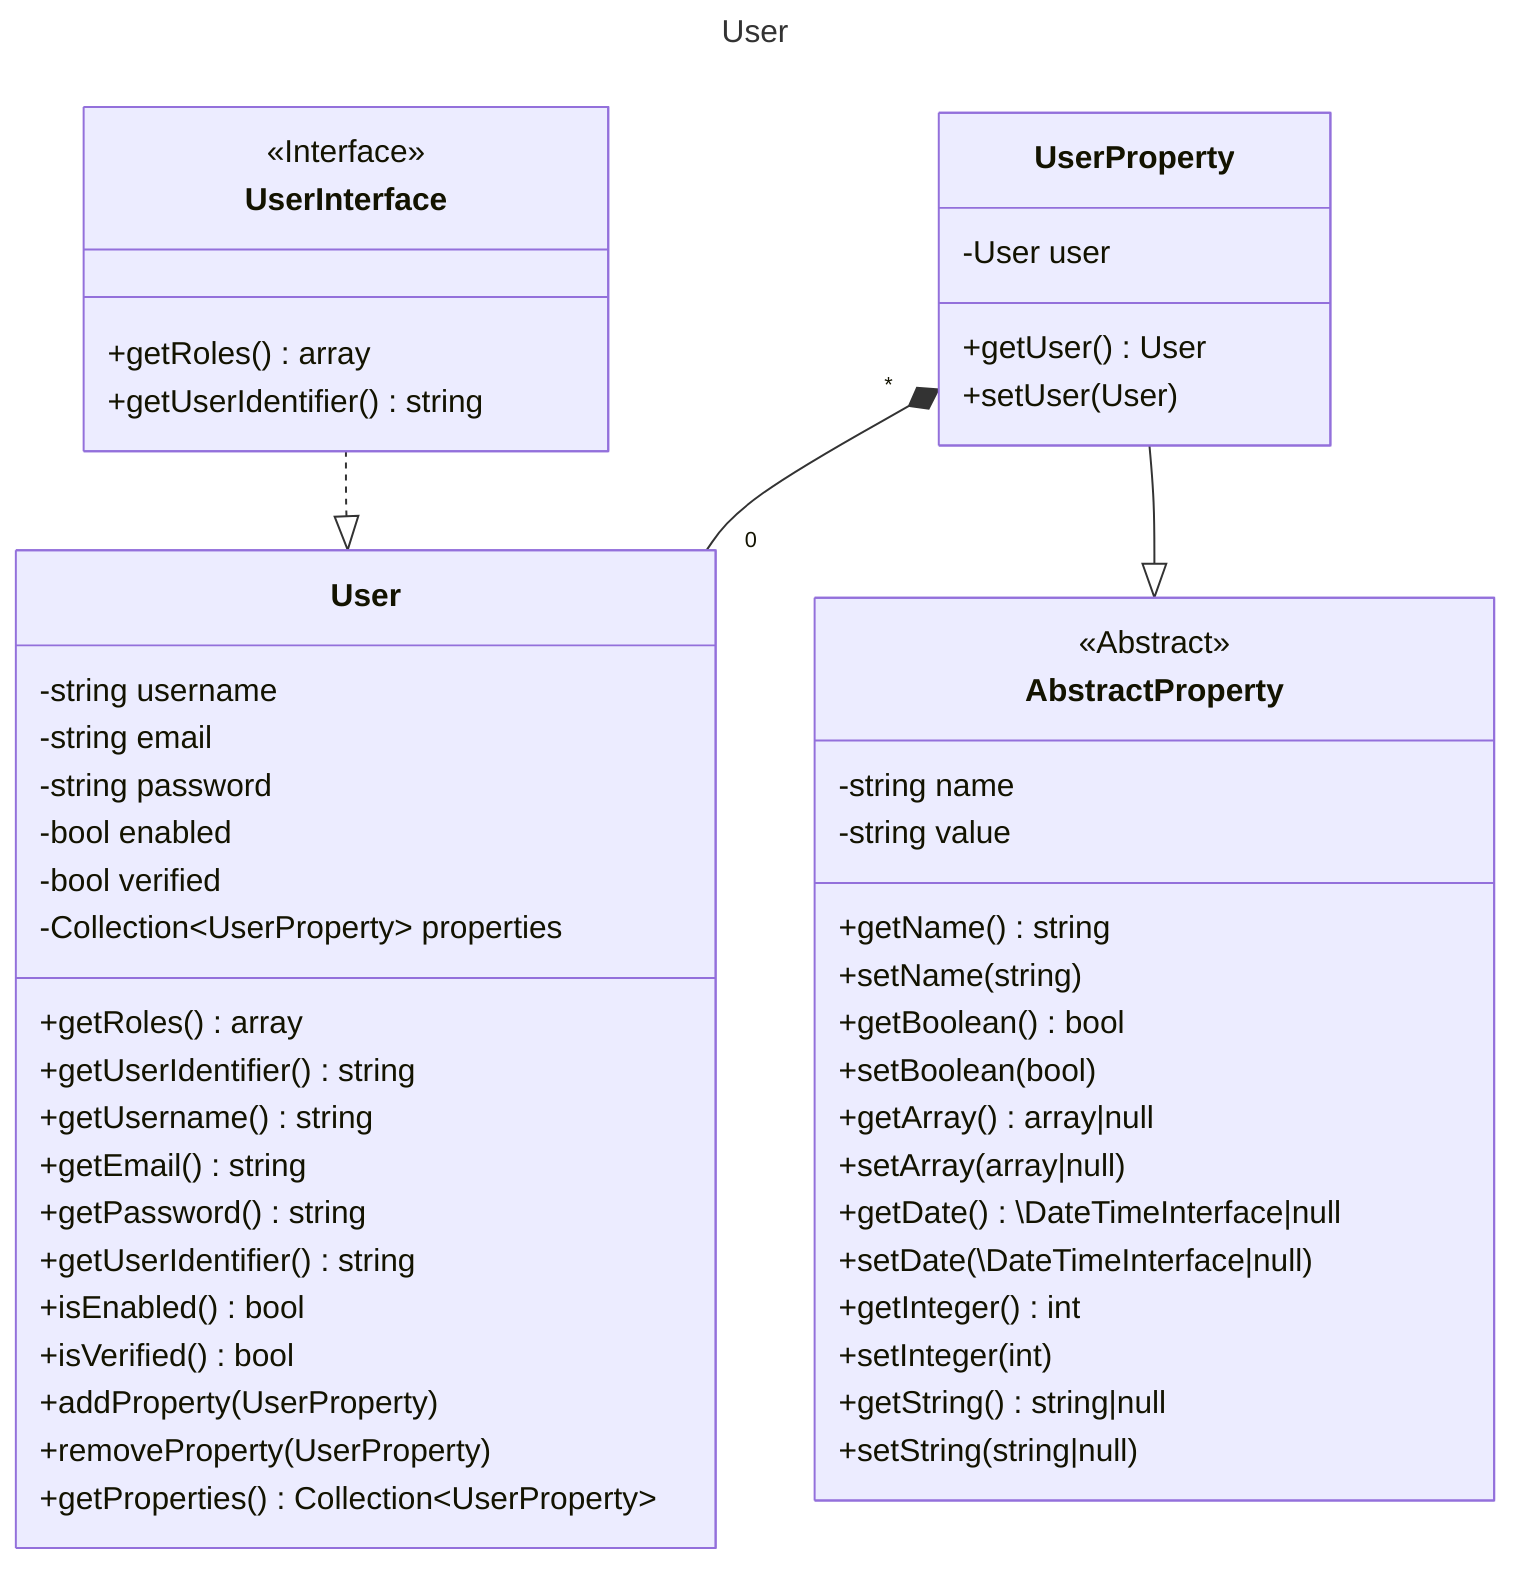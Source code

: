 ---
title: User
---
classDiagram
    direction BT

    class UserInterface {
        <<Interface>>
        +getRoles() array
        +getUserIdentifier() string
    }

    class User {
        -string username
        -string email
        -string password
        -bool enabled
        -bool verified
        -Collection~UserProperty~ properties
        +getRoles() array
        +getUserIdentifier() string
        +getUsername() string
        +getEmail() string
        +getPassword() string
        +getUserIdentifier() string
        +isEnabled() bool
        +isVerified() bool
        +addProperty(UserProperty)
        +removeProperty(UserProperty)
        +getProperties() Collection~UserProperty~
    }

    class UserProperty {
        -User user
        +getUser() User
        +setUser(User)
    }

    class AbstractProperty {
        <<Abstract>>
        -string name
        -string value
        +getName() string
        +setName(string)
        +getBoolean() bool
        +setBoolean(bool)
        +getArray() array|null
        +setArray(array|null)
        +getDate() \DateTimeInterface|null
        +setDate(\DateTimeInterface|null)
        +getInteger() int
        +setInteger(int)
        +getString() string|null
        +setString(string|null)
    }

    User <|.. UserInterface
    User "0" --* "*" UserProperty
    AbstractProperty <|-- UserProperty

    click AbstractProperty call nodeCallback()